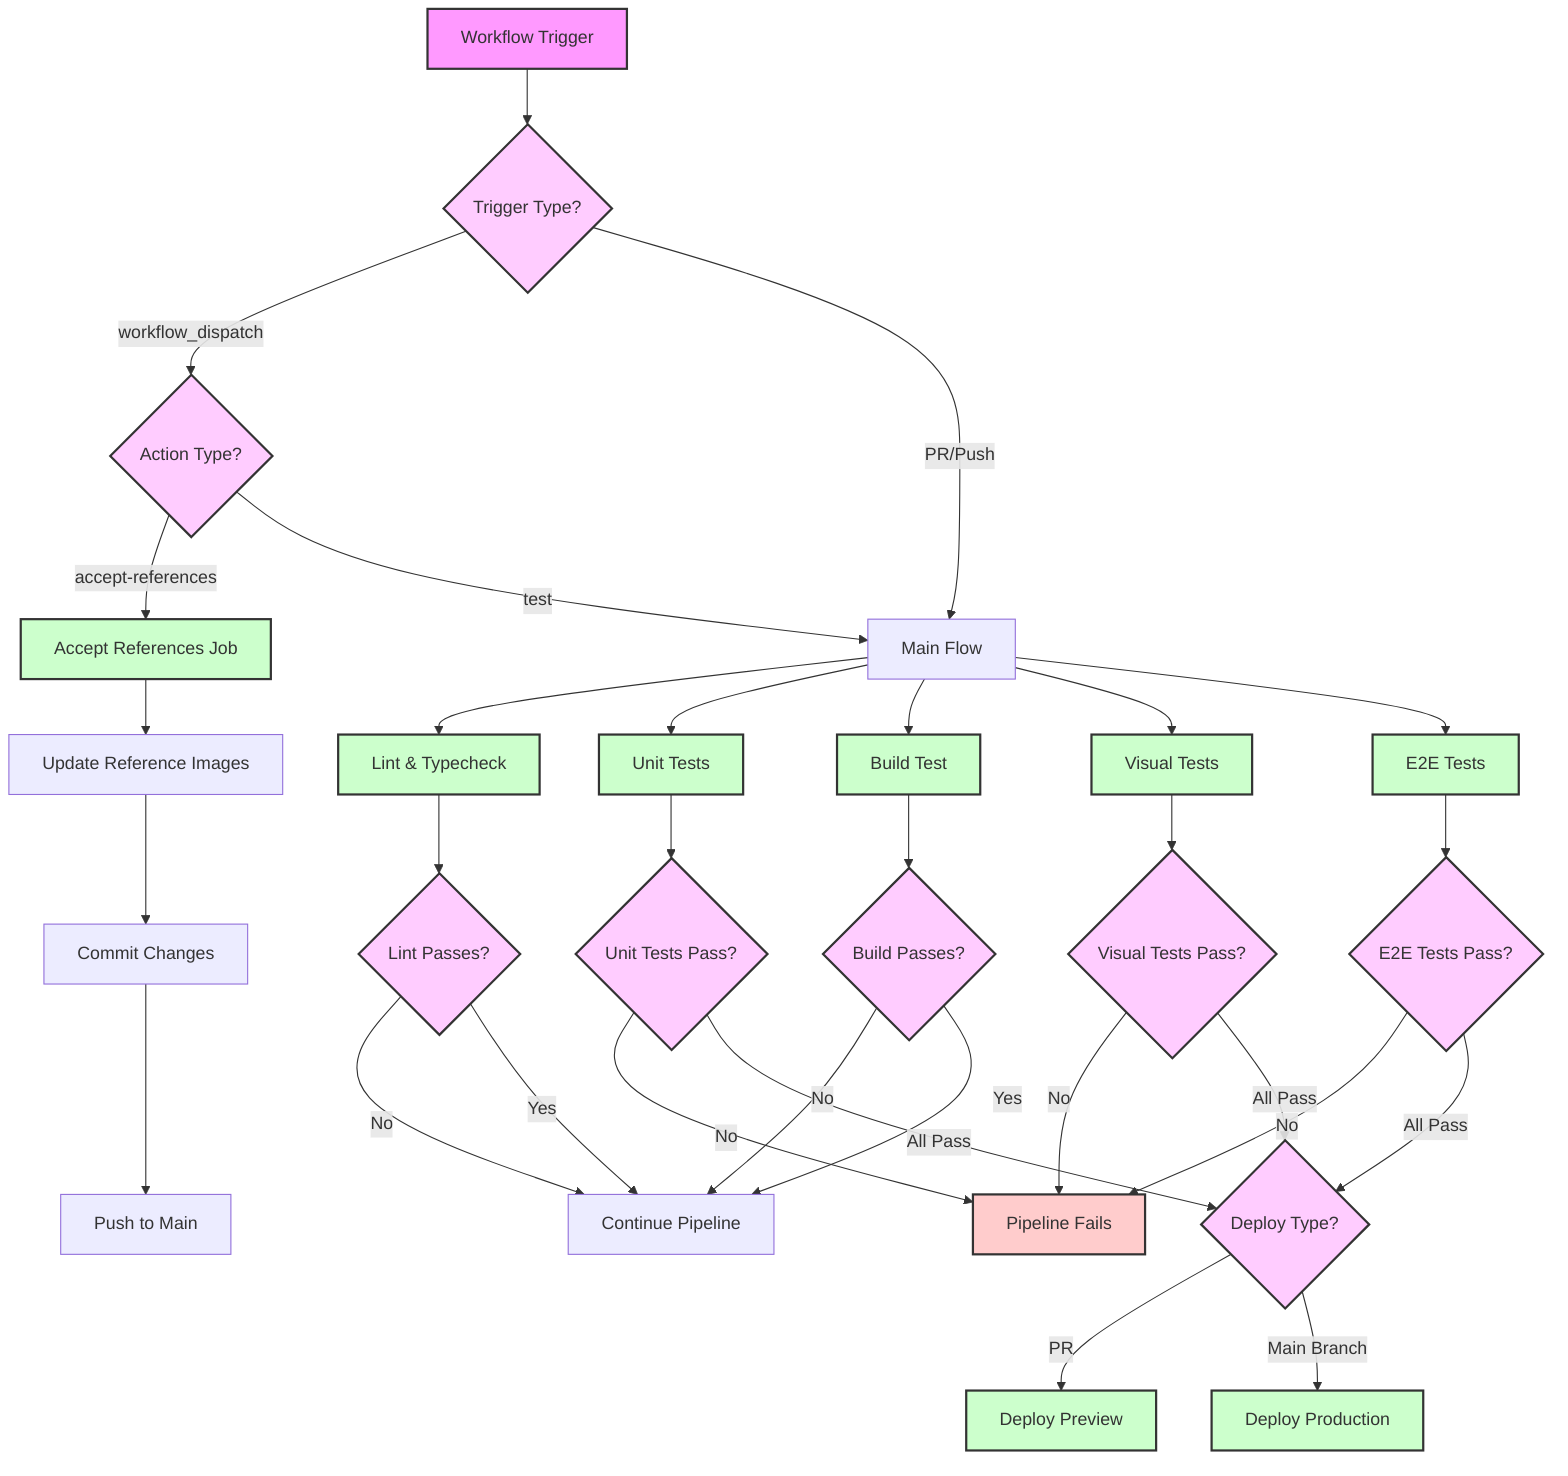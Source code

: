 graph TD
    Start[Workflow Trigger] --> TriggerType{Trigger Type?}

%% Workflow Dispatch Branch
    TriggerType -->|workflow_dispatch| Action{Action Type?}
    Action -->|accept-references| AcceptRef[Accept References Job]
    Action -->|test| MainFlow

%% PR and Push Branch
    TriggerType -->|PR/Push| MainFlow[Main Flow]

%% Main Parallel Jobs - Now with failure handling
    MainFlow --> Lint[Lint & Typecheck]
    MainFlow --> Unit[Unit Tests]
    MainFlow --> Build[Build Test]
    MainFlow --> Visual[Visual Tests]
    MainFlow --> E2E[E2E Tests]

%% Test Results
    Unit --> UnitResult{Unit Tests Pass?}
    Visual --> VisualResult{Visual Tests Pass?}
    E2E --> E2EResult{E2E Tests Pass?}

%% Critical Failure Path
    UnitResult -->|No| PipelineFail[Pipeline Fails]
    VisualResult -->|No| PipelineFail
    E2EResult -->|No| PipelineFail

%% Non-Critical Paths
    Lint --> LintResult{Lint Passes?}
    LintResult -->|No| ContinuePipeline[Continue Pipeline]
    LintResult -->|Yes| ContinuePipeline
    
    Build --> BuildResult{Build Passes?}
    BuildResult -->|No| ContinuePipeline
    BuildResult -->|Yes| ContinuePipeline

%% Success Path
    UnitResult & VisualResult & E2EResult -->|All Pass| DeployType{Deploy Type?}

%% Deployment Flows
    DeployType -->|PR| Preview[Deploy Preview]
    DeployType -->|Main Branch| Prod[Deploy Production]

%% Accept References Flow
    AcceptRef --> UpdateRef[Update Reference Images]
    UpdateRef --> Commit[Commit Changes]
    Commit --> Push[Push to Main]

%% Styling
    classDef trigger fill:#f9f,stroke:#333,stroke-width:2px
    classDef condition fill:#fcf,stroke:#333,stroke-width:2px
    classDef job fill:#cfc,stroke:#333,stroke-width:2px
    classDef artifact fill:#cff,stroke:#333,stroke-width:2px
    classDef failure fill:#fcc,stroke:#333,stroke-width:2px

    class Start trigger
    class TriggerType,Action,UnitResult,VisualResult,E2EResult,DeployType,LintResult,BuildResult condition
    class Lint,Unit,Build,Visual,E2E,Preview,Prod,AcceptRef job
    class PipelineFail failure